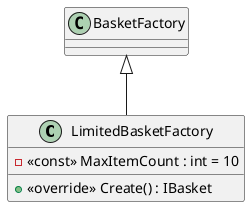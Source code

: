 @startuml
class LimitedBasketFactory {
    - <<const>> MaxItemCount : int = 10
    + <<override>> Create() : IBasket
}
BasketFactory <|-- LimitedBasketFactory
@enduml

